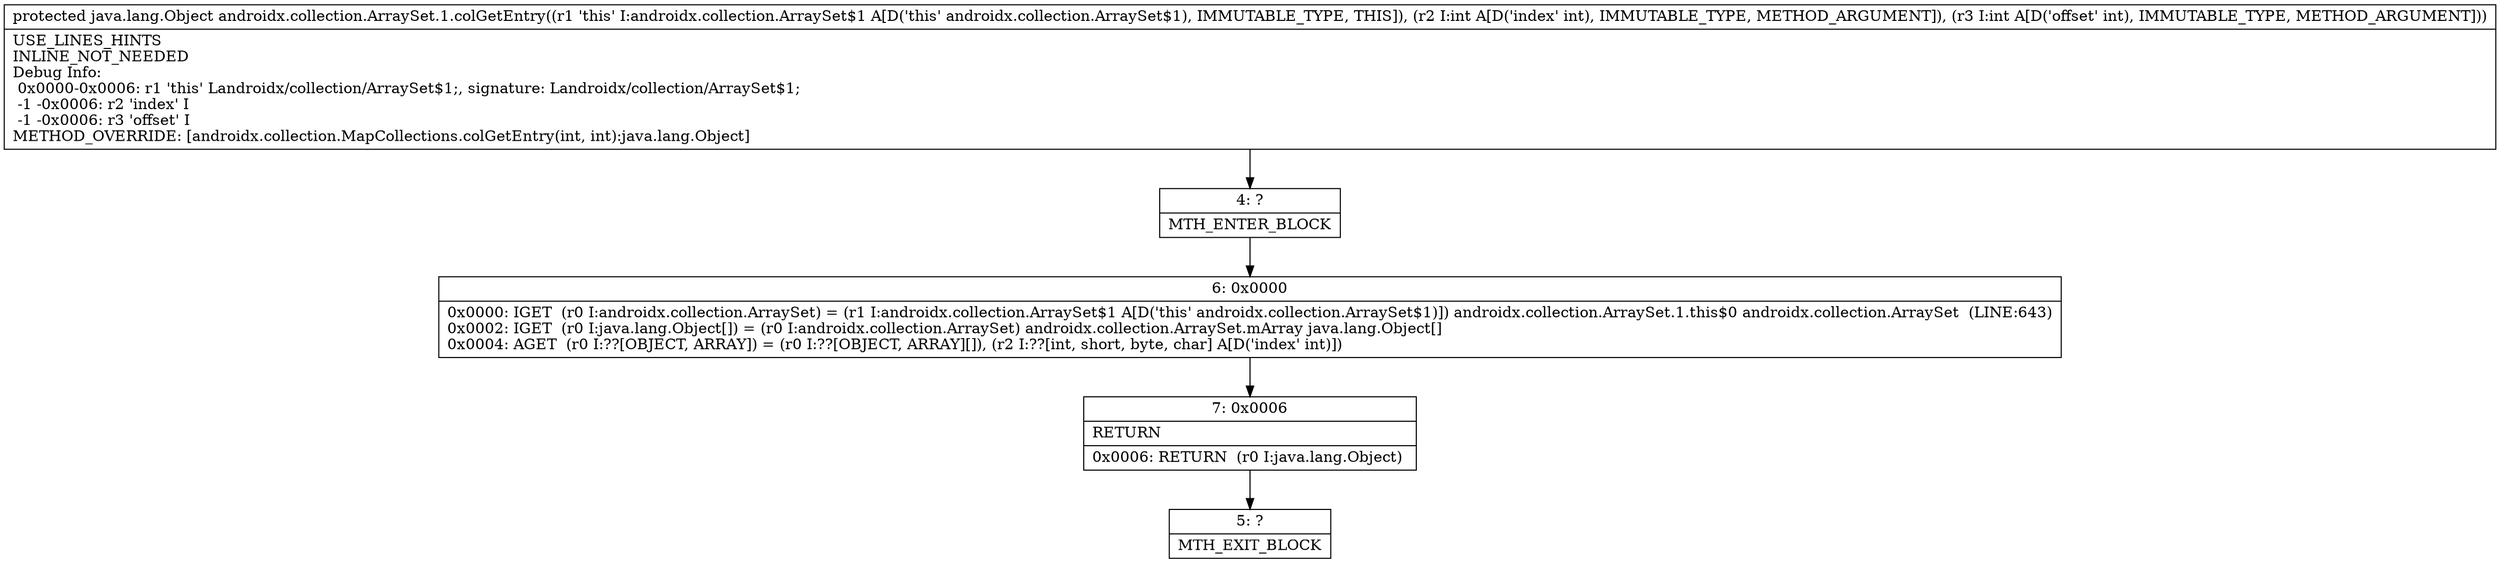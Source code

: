 digraph "CFG forandroidx.collection.ArraySet.1.colGetEntry(II)Ljava\/lang\/Object;" {
Node_4 [shape=record,label="{4\:\ ?|MTH_ENTER_BLOCK\l}"];
Node_6 [shape=record,label="{6\:\ 0x0000|0x0000: IGET  (r0 I:androidx.collection.ArraySet) = (r1 I:androidx.collection.ArraySet$1 A[D('this' androidx.collection.ArraySet$1)]) androidx.collection.ArraySet.1.this$0 androidx.collection.ArraySet  (LINE:643)\l0x0002: IGET  (r0 I:java.lang.Object[]) = (r0 I:androidx.collection.ArraySet) androidx.collection.ArraySet.mArray java.lang.Object[] \l0x0004: AGET  (r0 I:??[OBJECT, ARRAY]) = (r0 I:??[OBJECT, ARRAY][]), (r2 I:??[int, short, byte, char] A[D('index' int)]) \l}"];
Node_7 [shape=record,label="{7\:\ 0x0006|RETURN\l|0x0006: RETURN  (r0 I:java.lang.Object) \l}"];
Node_5 [shape=record,label="{5\:\ ?|MTH_EXIT_BLOCK\l}"];
MethodNode[shape=record,label="{protected java.lang.Object androidx.collection.ArraySet.1.colGetEntry((r1 'this' I:androidx.collection.ArraySet$1 A[D('this' androidx.collection.ArraySet$1), IMMUTABLE_TYPE, THIS]), (r2 I:int A[D('index' int), IMMUTABLE_TYPE, METHOD_ARGUMENT]), (r3 I:int A[D('offset' int), IMMUTABLE_TYPE, METHOD_ARGUMENT]))  | USE_LINES_HINTS\lINLINE_NOT_NEEDED\lDebug Info:\l  0x0000\-0x0006: r1 'this' Landroidx\/collection\/ArraySet$1;, signature: Landroidx\/collection\/ArraySet$1;\l  \-1 \-0x0006: r2 'index' I\l  \-1 \-0x0006: r3 'offset' I\lMETHOD_OVERRIDE: [androidx.collection.MapCollections.colGetEntry(int, int):java.lang.Object]\l}"];
MethodNode -> Node_4;Node_4 -> Node_6;
Node_6 -> Node_7;
Node_7 -> Node_5;
}

